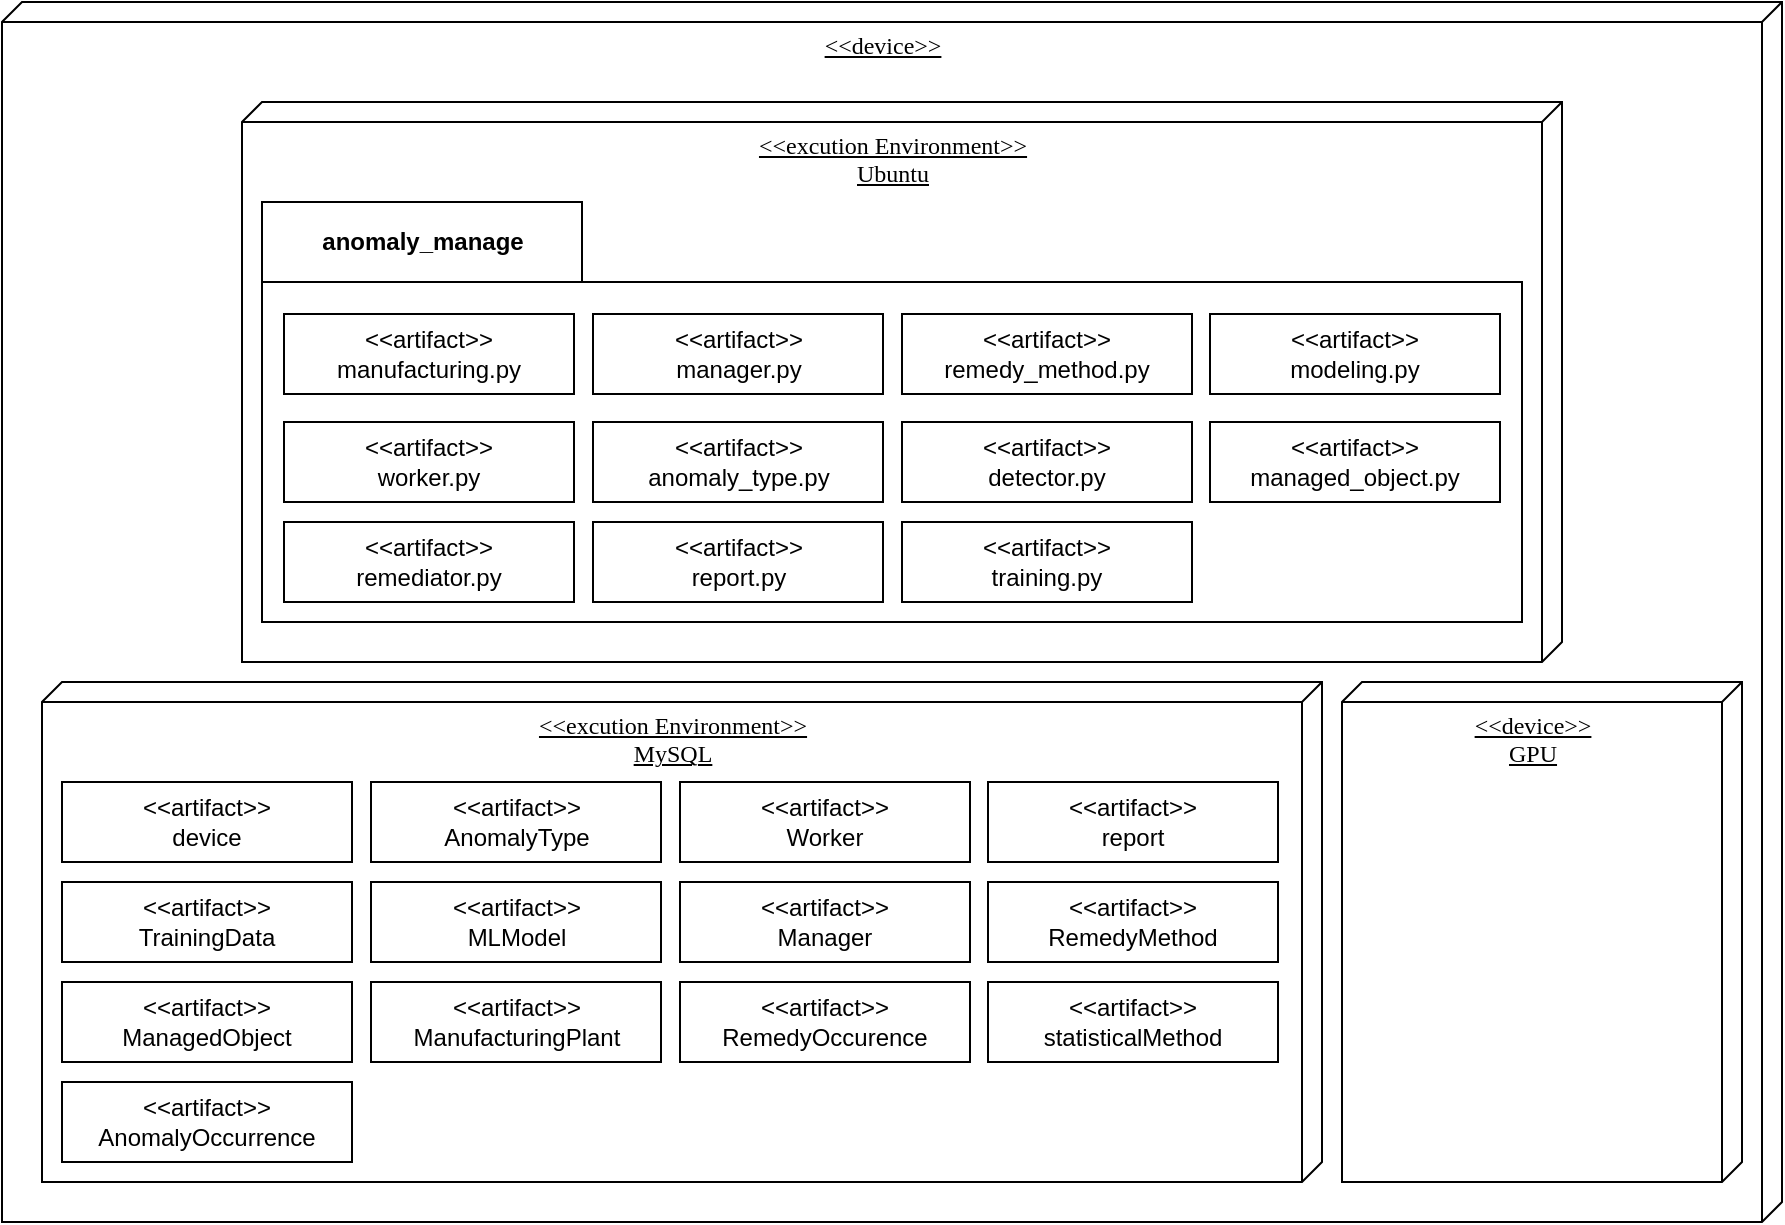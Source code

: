 <mxfile version="21.1.8" type="github">
  <diagram name="페이지-1" id="8HG5BicuwFbveNshowm1">
    <mxGraphModel dx="2211" dy="1976" grid="1" gridSize="10" guides="1" tooltips="1" connect="1" arrows="1" fold="1" page="1" pageScale="1" pageWidth="827" pageHeight="1169" math="0" shadow="0">
      <root>
        <mxCell id="0" />
        <mxCell id="1" parent="0" />
        <mxCell id="bujZLlu2ID5uPZ7i1owJ-1" value="&amp;lt;&amp;lt;device&amp;gt;&amp;gt; &lt;br&gt;" style="verticalAlign=top;align=center;spacingTop=8;spacingLeft=2;spacingRight=12;shape=cube;size=10;direction=south;fontStyle=4;html=1;rounded=0;shadow=0;comic=0;labelBackgroundColor=none;strokeWidth=1;fontFamily=Verdana;fontSize=12" vertex="1" parent="1">
          <mxGeometry x="-110" y="-760" width="890" height="610" as="geometry" />
        </mxCell>
        <mxCell id="bujZLlu2ID5uPZ7i1owJ-2" value="&amp;lt;&amp;lt;excution Environment&amp;gt;&amp;gt;&lt;br&gt;Ubuntu" style="verticalAlign=top;align=center;spacingTop=8;spacingLeft=2;spacingRight=12;shape=cube;size=10;direction=south;fontStyle=4;html=1;rounded=0;shadow=0;comic=0;labelBackgroundColor=none;strokeWidth=1;fontFamily=Verdana;fontSize=12;" vertex="1" parent="1">
          <mxGeometry x="10" y="-710" width="660" height="280" as="geometry" />
        </mxCell>
        <mxCell id="bujZLlu2ID5uPZ7i1owJ-3" value="&amp;lt;&amp;lt;excution Environment&amp;gt;&amp;gt;&lt;br&gt;MySQL" style="verticalAlign=top;align=center;spacingTop=8;spacingLeft=2;spacingRight=12;shape=cube;size=10;direction=south;fontStyle=4;html=1;rounded=0;shadow=0;comic=0;labelBackgroundColor=none;strokeWidth=1;fontFamily=Verdana;fontSize=12" vertex="1" parent="1">
          <mxGeometry x="-90" y="-420" width="640" height="250" as="geometry" />
        </mxCell>
        <mxCell id="bujZLlu2ID5uPZ7i1owJ-4" value="&amp;lt;&amp;lt;artifact&amp;gt;&amp;gt;&lt;br&gt;AnomalyType" style="rounded=0;whiteSpace=wrap;html=1;" vertex="1" parent="1">
          <mxGeometry x="74.5" y="-370" width="145" height="40" as="geometry" />
        </mxCell>
        <mxCell id="bujZLlu2ID5uPZ7i1owJ-6" value="&amp;lt;&amp;lt;artifact&amp;gt;&amp;gt;&lt;br&gt;TrainingData" style="rounded=0;whiteSpace=wrap;html=1;" vertex="1" parent="1">
          <mxGeometry x="-80" y="-320" width="145" height="40" as="geometry" />
        </mxCell>
        <mxCell id="bujZLlu2ID5uPZ7i1owJ-7" value="&amp;lt;&amp;lt;artifact&amp;gt;&amp;gt;&lt;br&gt;device" style="rounded=0;whiteSpace=wrap;html=1;" vertex="1" parent="1">
          <mxGeometry x="-80" y="-370" width="145" height="40" as="geometry" />
        </mxCell>
        <mxCell id="bujZLlu2ID5uPZ7i1owJ-8" value="&amp;lt;&amp;lt;artifact&amp;gt;&amp;gt;&lt;br&gt;MLModel" style="rounded=0;whiteSpace=wrap;html=1;" vertex="1" parent="1">
          <mxGeometry x="74.5" y="-320" width="145" height="40" as="geometry" />
        </mxCell>
        <mxCell id="bujZLlu2ID5uPZ7i1owJ-9" value="&amp;lt;&amp;lt;artifact&amp;gt;&amp;gt;&lt;br&gt;ManagedObject" style="rounded=0;whiteSpace=wrap;html=1;" vertex="1" parent="1">
          <mxGeometry x="-80" y="-270" width="145" height="40" as="geometry" />
        </mxCell>
        <mxCell id="bujZLlu2ID5uPZ7i1owJ-10" value="&amp;lt;&amp;lt;artifact&amp;gt;&amp;gt;&lt;br&gt;ManufacturingPlant" style="rounded=0;whiteSpace=wrap;html=1;" vertex="1" parent="1">
          <mxGeometry x="74.5" y="-270" width="145" height="40" as="geometry" />
        </mxCell>
        <mxCell id="bujZLlu2ID5uPZ7i1owJ-11" value="&amp;lt;&amp;lt;artifact&amp;gt;&amp;gt;&lt;br&gt;AnomalyOccurrence" style="rounded=0;whiteSpace=wrap;html=1;" vertex="1" parent="1">
          <mxGeometry x="-80" y="-220" width="145" height="40" as="geometry" />
        </mxCell>
        <mxCell id="bujZLlu2ID5uPZ7i1owJ-12" value="&amp;lt;&amp;lt;artifact&amp;gt;&amp;gt;&lt;br&gt;statisticalMethod" style="rounded=0;whiteSpace=wrap;html=1;" vertex="1" parent="1">
          <mxGeometry x="383" y="-270" width="145" height="40" as="geometry" />
        </mxCell>
        <mxCell id="bujZLlu2ID5uPZ7i1owJ-13" value="&amp;lt;&amp;lt;artifact&amp;gt;&amp;gt;&lt;br&gt;report" style="rounded=0;whiteSpace=wrap;html=1;" vertex="1" parent="1">
          <mxGeometry x="383" y="-370" width="145" height="40" as="geometry" />
        </mxCell>
        <mxCell id="bujZLlu2ID5uPZ7i1owJ-14" value="&amp;lt;&amp;lt;artifact&amp;gt;&amp;gt;&lt;br&gt;Manager" style="rounded=0;whiteSpace=wrap;html=1;" vertex="1" parent="1">
          <mxGeometry x="229" y="-320" width="145" height="40" as="geometry" />
        </mxCell>
        <mxCell id="bujZLlu2ID5uPZ7i1owJ-15" value="&amp;lt;&amp;lt;artifact&amp;gt;&amp;gt;&lt;br&gt;Worker" style="rounded=0;whiteSpace=wrap;html=1;" vertex="1" parent="1">
          <mxGeometry x="229" y="-370" width="145" height="40" as="geometry" />
        </mxCell>
        <mxCell id="bujZLlu2ID5uPZ7i1owJ-16" value="&amp;lt;&amp;lt;artifact&amp;gt;&amp;gt;&lt;br&gt;RemedyMethod" style="rounded=0;whiteSpace=wrap;html=1;" vertex="1" parent="1">
          <mxGeometry x="383" y="-320" width="145" height="40" as="geometry" />
        </mxCell>
        <mxCell id="bujZLlu2ID5uPZ7i1owJ-17" value="&amp;lt;&amp;lt;artifact&amp;gt;&amp;gt;&lt;br&gt;RemedyOccurence" style="rounded=0;whiteSpace=wrap;html=1;" vertex="1" parent="1">
          <mxGeometry x="229" y="-270" width="145" height="40" as="geometry" />
        </mxCell>
        <mxCell id="bujZLlu2ID5uPZ7i1owJ-33" value="&amp;lt;&amp;lt;device&amp;gt;&amp;gt; &lt;br&gt;GPU" style="verticalAlign=top;align=center;spacingTop=8;spacingLeft=2;spacingRight=12;shape=cube;size=10;direction=south;fontStyle=4;html=1;rounded=0;shadow=0;comic=0;labelBackgroundColor=none;strokeWidth=1;fontFamily=Verdana;fontSize=12" vertex="1" parent="1">
          <mxGeometry x="560" y="-420" width="200" height="250" as="geometry" />
        </mxCell>
        <mxCell id="bujZLlu2ID5uPZ7i1owJ-35" value="" style="shape=folder;fontStyle=1;spacingTop=10;tabWidth=160;tabHeight=40;tabPosition=left;html=1;whiteSpace=wrap;" vertex="1" parent="1">
          <mxGeometry x="20" y="-660" width="630" height="210" as="geometry" />
        </mxCell>
        <mxCell id="bujZLlu2ID5uPZ7i1owJ-21" value="&amp;lt;&amp;lt;artifact&amp;gt;&amp;gt;&lt;br style=&quot;border-color: var(--border-color);&quot;&gt;manufacturing.py" style="rounded=0;whiteSpace=wrap;html=1;" vertex="1" parent="1">
          <mxGeometry x="31" y="-604" width="145" height="40" as="geometry" />
        </mxCell>
        <mxCell id="bujZLlu2ID5uPZ7i1owJ-23" value="&amp;lt;&amp;lt;artifact&amp;gt;&amp;gt;&lt;br style=&quot;border-color: var(--border-color);&quot;&gt;modeling.py" style="rounded=0;whiteSpace=wrap;html=1;" vertex="1" parent="1">
          <mxGeometry x="494" y="-604" width="145" height="40" as="geometry" />
        </mxCell>
        <mxCell id="bujZLlu2ID5uPZ7i1owJ-24" value="&amp;lt;&amp;lt;artifact&amp;gt;&amp;gt;&lt;br style=&quot;border-color: var(--border-color);&quot;&gt;manager.py" style="rounded=0;whiteSpace=wrap;html=1;" vertex="1" parent="1">
          <mxGeometry x="185.5" y="-604" width="145" height="40" as="geometry" />
        </mxCell>
        <mxCell id="bujZLlu2ID5uPZ7i1owJ-25" value="&amp;lt;&amp;lt;artifact&amp;gt;&amp;gt;&lt;br style=&quot;border-color: var(--border-color);&quot;&gt;remedy_method.py" style="rounded=0;whiteSpace=wrap;html=1;" vertex="1" parent="1">
          <mxGeometry x="340" y="-604" width="145" height="40" as="geometry" />
        </mxCell>
        <mxCell id="bujZLlu2ID5uPZ7i1owJ-26" value="&amp;lt;&amp;lt;artifact&amp;gt;&amp;gt;&lt;br style=&quot;border-color: var(--border-color);&quot;&gt;worker.py" style="rounded=0;whiteSpace=wrap;html=1;" vertex="1" parent="1">
          <mxGeometry x="31" y="-550" width="145" height="40" as="geometry" />
        </mxCell>
        <mxCell id="bujZLlu2ID5uPZ7i1owJ-27" value="&amp;lt;&amp;lt;artifact&amp;gt;&amp;gt;&lt;br style=&quot;border-color: var(--border-color);&quot;&gt;anomaly_type.py" style="rounded=0;whiteSpace=wrap;html=1;" vertex="1" parent="1">
          <mxGeometry x="185.5" y="-550" width="145" height="40" as="geometry" />
        </mxCell>
        <mxCell id="bujZLlu2ID5uPZ7i1owJ-28" value="&amp;lt;&amp;lt;artifact&amp;gt;&amp;gt;&lt;br style=&quot;border-color: var(--border-color);&quot;&gt;managed_object.py" style="rounded=0;whiteSpace=wrap;html=1;" vertex="1" parent="1">
          <mxGeometry x="494" y="-550" width="145" height="40" as="geometry" />
        </mxCell>
        <mxCell id="bujZLlu2ID5uPZ7i1owJ-29" value="&amp;lt;&amp;lt;artifact&amp;gt;&amp;gt;&lt;br style=&quot;border-color: var(--border-color);&quot;&gt;remediator.py" style="rounded=0;whiteSpace=wrap;html=1;" vertex="1" parent="1">
          <mxGeometry x="31" y="-500" width="145" height="40" as="geometry" />
        </mxCell>
        <mxCell id="bujZLlu2ID5uPZ7i1owJ-30" value="&amp;lt;&amp;lt;artifact&amp;gt;&amp;gt;&lt;br style=&quot;border-color: var(--border-color);&quot;&gt;detector.py" style="rounded=0;whiteSpace=wrap;html=1;" vertex="1" parent="1">
          <mxGeometry x="340" y="-550" width="145" height="40" as="geometry" />
        </mxCell>
        <mxCell id="bujZLlu2ID5uPZ7i1owJ-31" value="&amp;lt;&amp;lt;artifact&amp;gt;&amp;gt;&lt;br style=&quot;border-color: var(--border-color);&quot;&gt;training.py" style="rounded=0;whiteSpace=wrap;html=1;" vertex="1" parent="1">
          <mxGeometry x="340" y="-500" width="145" height="40" as="geometry" />
        </mxCell>
        <mxCell id="bujZLlu2ID5uPZ7i1owJ-32" value="&amp;lt;&amp;lt;artifact&amp;gt;&amp;gt;&lt;br style=&quot;border-color: var(--border-color);&quot;&gt;report.py" style="rounded=0;whiteSpace=wrap;html=1;" vertex="1" parent="1">
          <mxGeometry x="185.5" y="-500" width="145" height="40" as="geometry" />
        </mxCell>
        <mxCell id="bujZLlu2ID5uPZ7i1owJ-36" value="anomaly_manage" style="text;align=center;fontStyle=1;verticalAlign=middle;spacingLeft=3;spacingRight=3;strokeColor=none;rotatable=0;points=[[0,0.5],[1,0.5]];portConstraint=eastwest;html=1;" vertex="1" parent="1">
          <mxGeometry x="60" y="-653" width="80" height="26" as="geometry" />
        </mxCell>
      </root>
    </mxGraphModel>
  </diagram>
</mxfile>
